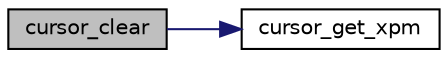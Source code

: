 digraph "cursor_clear"
{
 // LATEX_PDF_SIZE
  edge [fontname="Helvetica",fontsize="10",labelfontname="Helvetica",labelfontsize="10"];
  node [fontname="Helvetica",fontsize="10",shape=record];
  rankdir="LR";
  Node1 [label="cursor_clear",height=0.2,width=0.4,color="black", fillcolor="grey75", style="filled", fontcolor="black",tooltip="Frees the memory allocated to the cursor."];
  Node1 -> Node2 [color="midnightblue",fontsize="10",style="solid"];
  Node2 [label="cursor_get_xpm",height=0.2,width=0.4,color="black", fillcolor="white", style="filled",URL="$cursor_8c.html#a9239dda923fb1da8aaf916613527f53b",tooltip=" "];
}
